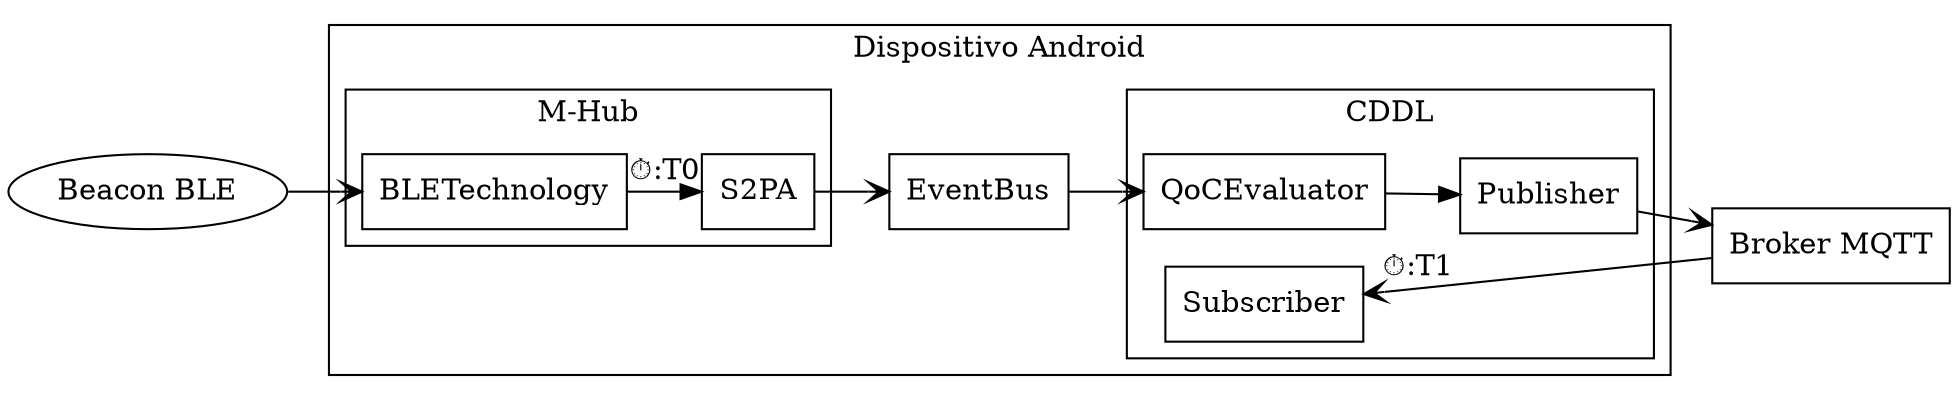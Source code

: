 digraph {
	node[shape=box];
	rankdir = LR;

	beacon[label = "Beacon BLE", shape = oval];
	mqtt[label = "Broker MQTT"];

	subgraph cluster_device {
		label = "Dispositivo Android";
		

		eventbus[label = "EventBus"];

		subgraph cluster_mhub {
			label = "M-Hub";

			s2pa[label = "S2PA"];
			ble[label = "BLETechnology"];
		}

		subgraph cluster_cddl {
			label = "CDDL";

			qoc[label = "QoCEvaluator"];
			publisher[label = "Publisher"];
			subscriber[label = "Subscriber"];
		}

	}

	beacon -> ble [arrowhead = oopen];
	ble -> s2pa [headlabel = "⏱:T0", labeldistance = 2.0, labelangle = -29.0];
	s2pa -> eventbus [arrowhead = open];
	eventbus -> qoc [arrowhead = open];
	qoc -> publisher;
	publisher -> mqtt [arrowhead = open];
	mqtt -> subscriber [headlabel = "⏱:T1", labeldistance = 2.9, labelangle = 20.0, arrowhead = open,];

}
